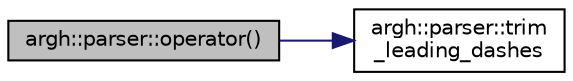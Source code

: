 digraph "argh::parser::operator()"
{
 // LATEX_PDF_SIZE
  edge [fontname="Helvetica",fontsize="10",labelfontname="Helvetica",labelfontsize="10"];
  node [fontname="Helvetica",fontsize="10",shape=record];
  rankdir="LR";
  Node1 [label="argh::parser::operator()",height=0.2,width=0.4,color="black", fillcolor="grey75", style="filled", fontcolor="black",tooltip=" "];
  Node1 -> Node2 [color="midnightblue",fontsize="10",style="solid",fontname="Helvetica"];
  Node2 [label="argh::parser::trim\l_leading_dashes",height=0.2,width=0.4,color="black", fillcolor="white", style="filled",URL="$classargh_1_1parser.html#ac455112e501dc0a43a907a223f8a3bf8",tooltip=" "];
}
